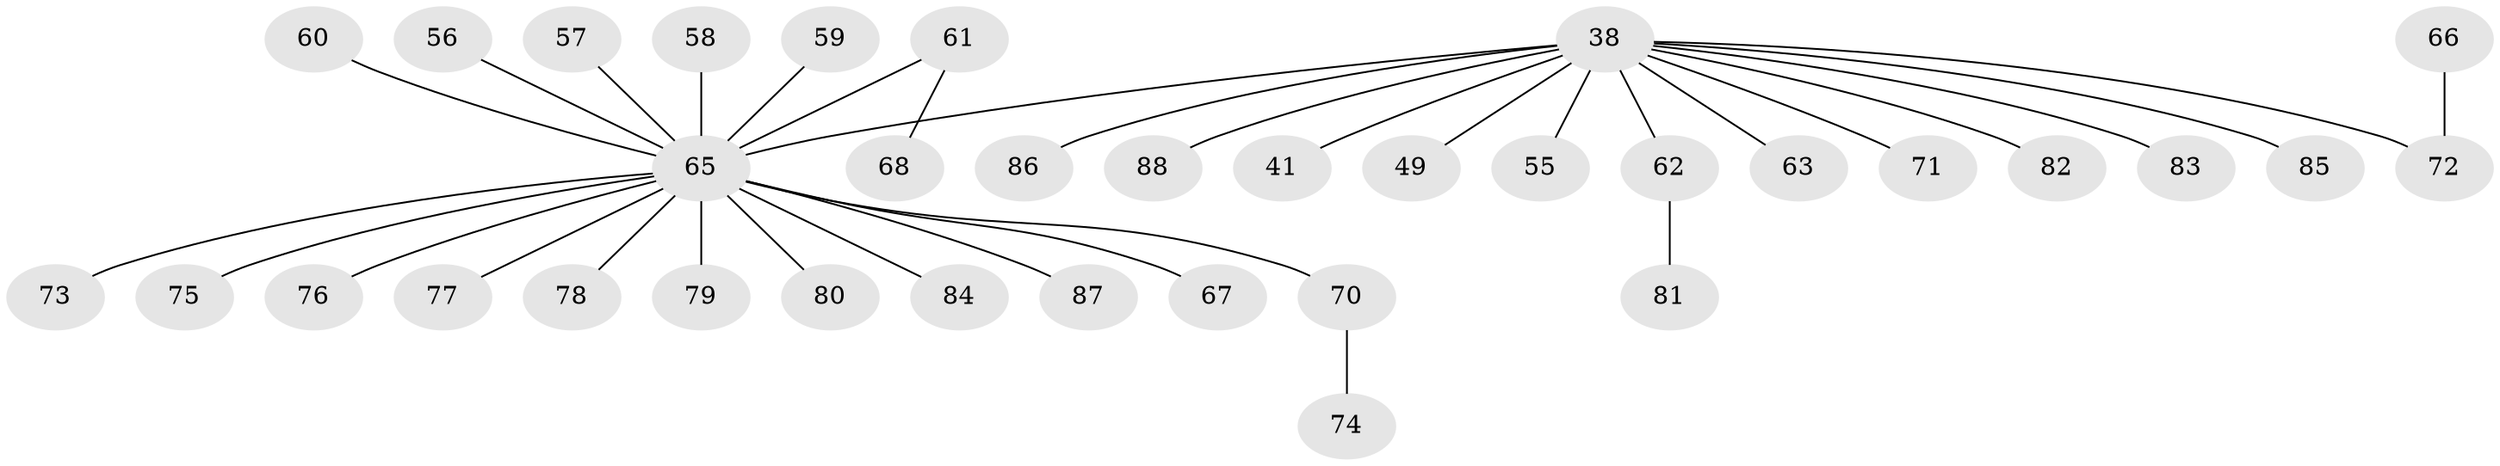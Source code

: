 // original degree distribution, {3: 0.14772727272727273, 7: 0.022727272727272728, 4: 0.06818181818181818, 6: 0.022727272727272728, 2: 0.20454545454545456, 1: 0.5227272727272727, 5: 0.011363636363636364}
// Generated by graph-tools (version 1.1) at 2025/44/03/04/25 21:44:33]
// undirected, 35 vertices, 34 edges
graph export_dot {
graph [start="1"]
  node [color=gray90,style=filled];
  38 [super="+6+9+15+22+32"];
  41;
  49;
  55;
  56;
  57;
  58;
  59;
  60;
  61 [super="+4"];
  62;
  63;
  65 [super="+51+48+37+39+42+45+64+46+50+52+54+53"];
  66;
  67;
  68 [super="+14"];
  70 [super="+69"];
  71;
  72 [super="+25+29"];
  73;
  74;
  75;
  76;
  77;
  78;
  79;
  80;
  81;
  82;
  83;
  84;
  85;
  86 [super="+47"];
  87;
  88;
  38 -- 55;
  38 -- 62;
  38 -- 82;
  38 -- 85;
  38 -- 41;
  38 -- 49;
  38 -- 83;
  38 -- 86 [weight=2];
  38 -- 88;
  38 -- 71;
  38 -- 63;
  38 -- 72;
  38 -- 65;
  56 -- 65;
  57 -- 65;
  58 -- 65;
  59 -- 65;
  60 -- 65;
  61 -- 68;
  61 -- 65;
  62 -- 81;
  65 -- 78;
  65 -- 70;
  65 -- 67;
  65 -- 73;
  65 -- 75;
  65 -- 76;
  65 -- 77;
  65 -- 79;
  65 -- 80;
  65 -- 84;
  65 -- 87;
  66 -- 72;
  70 -- 74;
}
